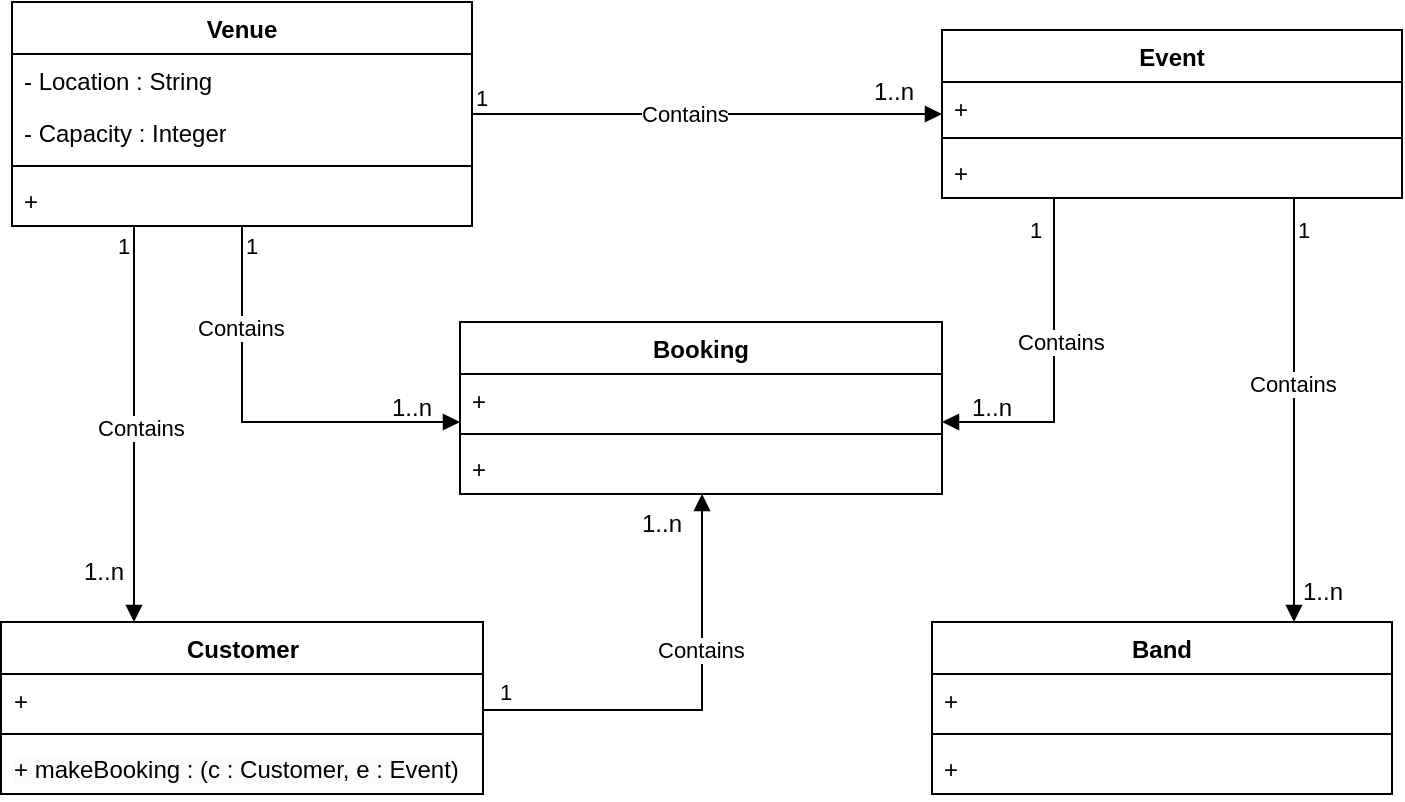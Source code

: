 <mxfile version="24.7.17">
  <diagram name="Class Diagram" id="esTnKoz81oXDHmwzc29A">
    <mxGraphModel dx="1176" dy="440" grid="1" gridSize="10" guides="1" tooltips="1" connect="1" arrows="1" fold="1" page="1" pageScale="1" pageWidth="827" pageHeight="1169" math="0" shadow="0">
      <root>
        <mxCell id="0" />
        <mxCell id="1" parent="0" />
        <mxCell id="AvpDcG7OvTTue4gCznlu-1" value="Venue" style="swimlane;fontStyle=1;align=center;verticalAlign=top;childLayout=stackLayout;horizontal=1;startSize=26;horizontalStack=0;resizeParent=1;resizeParentMax=0;resizeLast=0;collapsible=1;marginBottom=0;whiteSpace=wrap;html=1;" parent="1" vertex="1">
          <mxGeometry x="69" y="40" width="230" height="112" as="geometry" />
        </mxCell>
        <mxCell id="AvpDcG7OvTTue4gCznlu-2" value="- Location : String" style="text;strokeColor=none;fillColor=none;align=left;verticalAlign=top;spacingLeft=4;spacingRight=4;overflow=hidden;rotatable=0;points=[[0,0.5],[1,0.5]];portConstraint=eastwest;whiteSpace=wrap;html=1;" parent="AvpDcG7OvTTue4gCznlu-1" vertex="1">
          <mxGeometry y="26" width="230" height="26" as="geometry" />
        </mxCell>
        <mxCell id="AvpDcG7OvTTue4gCznlu-38" value="- Capacity : Integer" style="text;strokeColor=none;fillColor=none;align=left;verticalAlign=top;spacingLeft=4;spacingRight=4;overflow=hidden;rotatable=0;points=[[0,0.5],[1,0.5]];portConstraint=eastwest;whiteSpace=wrap;html=1;" parent="AvpDcG7OvTTue4gCznlu-1" vertex="1">
          <mxGeometry y="52" width="230" height="26" as="geometry" />
        </mxCell>
        <mxCell id="AvpDcG7OvTTue4gCznlu-3" value="" style="line;strokeWidth=1;fillColor=none;align=left;verticalAlign=middle;spacingTop=-1;spacingLeft=3;spacingRight=3;rotatable=0;labelPosition=right;points=[];portConstraint=eastwest;strokeColor=inherit;" parent="AvpDcG7OvTTue4gCznlu-1" vertex="1">
          <mxGeometry y="78" width="230" height="8" as="geometry" />
        </mxCell>
        <mxCell id="AvpDcG7OvTTue4gCznlu-4" value="+" style="text;strokeColor=none;fillColor=none;align=left;verticalAlign=top;spacingLeft=4;spacingRight=4;overflow=hidden;rotatable=0;points=[[0,0.5],[1,0.5]];portConstraint=eastwest;whiteSpace=wrap;html=1;" parent="AvpDcG7OvTTue4gCznlu-1" vertex="1">
          <mxGeometry y="86" width="230" height="26" as="geometry" />
        </mxCell>
        <mxCell id="AvpDcG7OvTTue4gCznlu-6" value="Event" style="swimlane;fontStyle=1;align=center;verticalAlign=top;childLayout=stackLayout;horizontal=1;startSize=26;horizontalStack=0;resizeParent=1;resizeParentMax=0;resizeLast=0;collapsible=1;marginBottom=0;whiteSpace=wrap;html=1;" parent="1" vertex="1">
          <mxGeometry x="534" y="54" width="230" height="84" as="geometry" />
        </mxCell>
        <mxCell id="AvpDcG7OvTTue4gCznlu-7" value="+" style="text;strokeColor=none;fillColor=none;align=left;verticalAlign=top;spacingLeft=4;spacingRight=4;overflow=hidden;rotatable=0;points=[[0,0.5],[1,0.5]];portConstraint=eastwest;whiteSpace=wrap;html=1;" parent="AvpDcG7OvTTue4gCznlu-6" vertex="1">
          <mxGeometry y="26" width="230" height="24" as="geometry" />
        </mxCell>
        <mxCell id="AvpDcG7OvTTue4gCznlu-8" value="" style="line;strokeWidth=1;fillColor=none;align=left;verticalAlign=middle;spacingTop=-1;spacingLeft=3;spacingRight=3;rotatable=0;labelPosition=right;points=[];portConstraint=eastwest;strokeColor=inherit;" parent="AvpDcG7OvTTue4gCznlu-6" vertex="1">
          <mxGeometry y="50" width="230" height="8" as="geometry" />
        </mxCell>
        <mxCell id="AvpDcG7OvTTue4gCznlu-9" value="+" style="text;strokeColor=none;fillColor=none;align=left;verticalAlign=top;spacingLeft=4;spacingRight=4;overflow=hidden;rotatable=0;points=[[0,0.5],[1,0.5]];portConstraint=eastwest;whiteSpace=wrap;html=1;" parent="AvpDcG7OvTTue4gCznlu-6" vertex="1">
          <mxGeometry y="58" width="230" height="26" as="geometry" />
        </mxCell>
        <mxCell id="AvpDcG7OvTTue4gCznlu-10" value="Customer" style="swimlane;fontStyle=1;align=center;verticalAlign=top;childLayout=stackLayout;horizontal=1;startSize=26;horizontalStack=0;resizeParent=1;resizeParentMax=0;resizeLast=0;collapsible=1;marginBottom=0;whiteSpace=wrap;html=1;" parent="1" vertex="1">
          <mxGeometry x="63.5" y="350" width="241" height="86" as="geometry" />
        </mxCell>
        <mxCell id="AvpDcG7OvTTue4gCznlu-11" value="+" style="text;strokeColor=none;fillColor=none;align=left;verticalAlign=top;spacingLeft=4;spacingRight=4;overflow=hidden;rotatable=0;points=[[0,0.5],[1,0.5]];portConstraint=eastwest;whiteSpace=wrap;html=1;" parent="AvpDcG7OvTTue4gCznlu-10" vertex="1">
          <mxGeometry y="26" width="241" height="26" as="geometry" />
        </mxCell>
        <mxCell id="AvpDcG7OvTTue4gCznlu-12" value="" style="line;strokeWidth=1;fillColor=none;align=left;verticalAlign=middle;spacingTop=-1;spacingLeft=3;spacingRight=3;rotatable=0;labelPosition=right;points=[];portConstraint=eastwest;strokeColor=inherit;" parent="AvpDcG7OvTTue4gCznlu-10" vertex="1">
          <mxGeometry y="52" width="241" height="8" as="geometry" />
        </mxCell>
        <mxCell id="AvpDcG7OvTTue4gCznlu-13" value="&lt;span style=&quot;color: rgb(0, 0, 0); font-family: Helvetica; font-size: 12px; font-style: normal; font-variant-ligatures: normal; font-variant-caps: normal; font-weight: 400; letter-spacing: normal; orphans: 2; text-align: left; text-indent: 0px; text-transform: none; widows: 2; word-spacing: 0px; -webkit-text-stroke-width: 0px; white-space: normal; background-color: rgb(251, 251, 251); text-decoration-thickness: initial; text-decoration-style: initial; text-decoration-color: initial; display: inline !important; float: none;&quot;&gt;+ makeBooking : (c : Customer, e : Event)&lt;/span&gt;" style="text;strokeColor=none;fillColor=none;align=left;verticalAlign=top;spacingLeft=4;spacingRight=4;overflow=hidden;rotatable=0;points=[[0,0.5],[1,0.5]];portConstraint=eastwest;whiteSpace=wrap;html=1;" parent="AvpDcG7OvTTue4gCznlu-10" vertex="1">
          <mxGeometry y="60" width="241" height="26" as="geometry" />
        </mxCell>
        <mxCell id="AvpDcG7OvTTue4gCznlu-14" value="Booking" style="swimlane;fontStyle=1;align=center;verticalAlign=top;childLayout=stackLayout;horizontal=1;startSize=26;horizontalStack=0;resizeParent=1;resizeParentMax=0;resizeLast=0;collapsible=1;marginBottom=0;whiteSpace=wrap;html=1;" parent="1" vertex="1">
          <mxGeometry x="293" y="200" width="241" height="86" as="geometry" />
        </mxCell>
        <mxCell id="AvpDcG7OvTTue4gCznlu-15" value="+" style="text;strokeColor=none;fillColor=none;align=left;verticalAlign=top;spacingLeft=4;spacingRight=4;overflow=hidden;rotatable=0;points=[[0,0.5],[1,0.5]];portConstraint=eastwest;whiteSpace=wrap;html=1;" parent="AvpDcG7OvTTue4gCznlu-14" vertex="1">
          <mxGeometry y="26" width="241" height="26" as="geometry" />
        </mxCell>
        <mxCell id="AvpDcG7OvTTue4gCznlu-16" value="" style="line;strokeWidth=1;fillColor=none;align=left;verticalAlign=middle;spacingTop=-1;spacingLeft=3;spacingRight=3;rotatable=0;labelPosition=right;points=[];portConstraint=eastwest;strokeColor=inherit;" parent="AvpDcG7OvTTue4gCznlu-14" vertex="1">
          <mxGeometry y="52" width="241" height="8" as="geometry" />
        </mxCell>
        <mxCell id="AvpDcG7OvTTue4gCznlu-17" value="+" style="text;strokeColor=none;fillColor=none;align=left;verticalAlign=top;spacingLeft=4;spacingRight=4;overflow=hidden;rotatable=0;points=[[0,0.5],[1,0.5]];portConstraint=eastwest;whiteSpace=wrap;html=1;" parent="AvpDcG7OvTTue4gCznlu-14" vertex="1">
          <mxGeometry y="60" width="241" height="26" as="geometry" />
        </mxCell>
        <mxCell id="AvpDcG7OvTTue4gCznlu-18" value="Band" style="swimlane;fontStyle=1;align=center;verticalAlign=top;childLayout=stackLayout;horizontal=1;startSize=26;horizontalStack=0;resizeParent=1;resizeParentMax=0;resizeLast=0;collapsible=1;marginBottom=0;whiteSpace=wrap;html=1;" parent="1" vertex="1">
          <mxGeometry x="529" y="350" width="230" height="86" as="geometry" />
        </mxCell>
        <mxCell id="AvpDcG7OvTTue4gCznlu-19" value="+&amp;nbsp;" style="text;strokeColor=none;fillColor=none;align=left;verticalAlign=top;spacingLeft=4;spacingRight=4;overflow=hidden;rotatable=0;points=[[0,0.5],[1,0.5]];portConstraint=eastwest;whiteSpace=wrap;html=1;" parent="AvpDcG7OvTTue4gCznlu-18" vertex="1">
          <mxGeometry y="26" width="230" height="26" as="geometry" />
        </mxCell>
        <mxCell id="AvpDcG7OvTTue4gCznlu-20" value="" style="line;strokeWidth=1;fillColor=none;align=left;verticalAlign=middle;spacingTop=-1;spacingLeft=3;spacingRight=3;rotatable=0;labelPosition=right;points=[];portConstraint=eastwest;strokeColor=inherit;" parent="AvpDcG7OvTTue4gCznlu-18" vertex="1">
          <mxGeometry y="52" width="230" height="8" as="geometry" />
        </mxCell>
        <mxCell id="AvpDcG7OvTTue4gCznlu-21" value="+" style="text;strokeColor=none;fillColor=none;align=left;verticalAlign=top;spacingLeft=4;spacingRight=4;overflow=hidden;rotatable=0;points=[[0,0.5],[1,0.5]];portConstraint=eastwest;whiteSpace=wrap;html=1;" parent="AvpDcG7OvTTue4gCznlu-18" vertex="1">
          <mxGeometry y="60" width="230" height="26" as="geometry" />
        </mxCell>
        <mxCell id="AvpDcG7OvTTue4gCznlu-24" value="Contains" style="endArrow=block;endFill=1;html=1;edgeStyle=orthogonalEdgeStyle;align=left;verticalAlign=top;rounded=0;" parent="1" source="AvpDcG7OvTTue4gCznlu-1" target="AvpDcG7OvTTue4gCznlu-6" edge="1">
          <mxGeometry x="-0.296" y="13" relative="1" as="geometry">
            <mxPoint x="320" y="100" as="sourcePoint" />
            <mxPoint x="480" y="100" as="targetPoint" />
            <mxPoint as="offset" />
          </mxGeometry>
        </mxCell>
        <mxCell id="AvpDcG7OvTTue4gCznlu-25" value="1" style="edgeLabel;resizable=0;html=1;align=left;verticalAlign=bottom;" parent="AvpDcG7OvTTue4gCznlu-24" connectable="0" vertex="1">
          <mxGeometry x="-1" relative="1" as="geometry" />
        </mxCell>
        <mxCell id="AvpDcG7OvTTue4gCznlu-26" value="1..n" style="text;strokeColor=none;align=center;fillColor=none;html=1;verticalAlign=middle;whiteSpace=wrap;rounded=0;" parent="1" vertex="1">
          <mxGeometry x="480" y="70" width="60" height="30" as="geometry" />
        </mxCell>
        <mxCell id="AvpDcG7OvTTue4gCznlu-28" value="Contains" style="endArrow=block;endFill=1;html=1;edgeStyle=orthogonalEdgeStyle;align=left;verticalAlign=top;rounded=0;" parent="1" source="AvpDcG7OvTTue4gCznlu-6" target="AvpDcG7OvTTue4gCznlu-18" edge="1">
          <mxGeometry x="-0.25" y="-24" relative="1" as="geometry">
            <mxPoint x="640" y="183" as="sourcePoint" />
            <mxPoint x="870" y="183" as="targetPoint" />
            <mxPoint as="offset" />
            <Array as="points">
              <mxPoint x="710" y="190" />
              <mxPoint x="710" y="190" />
            </Array>
          </mxGeometry>
        </mxCell>
        <mxCell id="AvpDcG7OvTTue4gCznlu-29" value="1" style="edgeLabel;resizable=0;html=1;align=left;verticalAlign=bottom;" parent="AvpDcG7OvTTue4gCznlu-28" connectable="0" vertex="1">
          <mxGeometry x="-1" relative="1" as="geometry">
            <mxPoint y="24" as="offset" />
          </mxGeometry>
        </mxCell>
        <mxCell id="AvpDcG7OvTTue4gCznlu-30" value="1..n" style="text;strokeColor=none;align=center;fillColor=none;html=1;verticalAlign=middle;whiteSpace=wrap;rounded=0;" parent="1" vertex="1">
          <mxGeometry x="699" y="320" width="51" height="30" as="geometry" />
        </mxCell>
        <mxCell id="AvpDcG7OvTTue4gCznlu-31" value="Contains" style="endArrow=block;endFill=1;html=1;edgeStyle=orthogonalEdgeStyle;align=left;verticalAlign=top;rounded=0;" parent="1" source="AvpDcG7OvTTue4gCznlu-6" target="AvpDcG7OvTTue4gCznlu-14" edge="1">
          <mxGeometry x="-0.299" y="-20" relative="1" as="geometry">
            <mxPoint x="350" y="160" as="sourcePoint" />
            <mxPoint x="460" y="120" as="targetPoint" />
            <mxPoint as="offset" />
            <Array as="points">
              <mxPoint x="590" y="250" />
            </Array>
          </mxGeometry>
        </mxCell>
        <mxCell id="AvpDcG7OvTTue4gCznlu-32" value="1" style="edgeLabel;resizable=0;html=1;align=left;verticalAlign=bottom;" parent="AvpDcG7OvTTue4gCznlu-31" connectable="0" vertex="1">
          <mxGeometry x="-1" relative="1" as="geometry">
            <mxPoint x="-14" y="24" as="offset" />
          </mxGeometry>
        </mxCell>
        <mxCell id="AvpDcG7OvTTue4gCznlu-33" value="1..n" style="text;strokeColor=none;align=center;fillColor=none;html=1;verticalAlign=middle;whiteSpace=wrap;rounded=0;" parent="1" vertex="1">
          <mxGeometry x="534" y="228" width="50" height="30" as="geometry" />
        </mxCell>
        <mxCell id="AvpDcG7OvTTue4gCznlu-34" value="Contains" style="endArrow=block;endFill=1;html=1;edgeStyle=orthogonalEdgeStyle;align=left;verticalAlign=top;rounded=0;" parent="1" source="AvpDcG7OvTTue4gCznlu-10" target="AvpDcG7OvTTue4gCznlu-14" edge="1">
          <mxGeometry x="0.411" y="24" relative="1" as="geometry">
            <mxPoint x="184" y="394" as="sourcePoint" />
            <mxPoint x="414" y="330" as="targetPoint" />
            <mxPoint y="1" as="offset" />
            <Array as="points">
              <mxPoint x="414" y="394" />
            </Array>
          </mxGeometry>
        </mxCell>
        <mxCell id="AvpDcG7OvTTue4gCznlu-35" value="1" style="edgeLabel;resizable=0;html=1;align=left;verticalAlign=bottom;" parent="AvpDcG7OvTTue4gCznlu-34" connectable="0" vertex="1">
          <mxGeometry x="-1" relative="1" as="geometry">
            <mxPoint x="6" y="-1" as="offset" />
          </mxGeometry>
        </mxCell>
        <mxCell id="AvpDcG7OvTTue4gCznlu-36" value="1..n" style="text;strokeColor=none;align=center;fillColor=none;html=1;verticalAlign=middle;whiteSpace=wrap;rounded=0;" parent="1" vertex="1">
          <mxGeometry x="374" y="286" width="40" height="30" as="geometry" />
        </mxCell>
        <mxCell id="AvpDcG7OvTTue4gCznlu-39" value="Contains" style="endArrow=block;endFill=1;html=1;edgeStyle=orthogonalEdgeStyle;align=left;verticalAlign=top;rounded=0;" parent="1" source="AvpDcG7OvTTue4gCznlu-1" target="AvpDcG7OvTTue4gCznlu-14" edge="1">
          <mxGeometry x="-0.633" y="-24" relative="1" as="geometry">
            <mxPoint x="58" y="206" as="sourcePoint" />
            <mxPoint x="288" y="180" as="targetPoint" />
            <mxPoint as="offset" />
            <Array as="points">
              <mxPoint x="184" y="250" />
            </Array>
          </mxGeometry>
        </mxCell>
        <mxCell id="AvpDcG7OvTTue4gCznlu-40" value="1" style="edgeLabel;resizable=0;html=1;align=left;verticalAlign=bottom;" parent="AvpDcG7OvTTue4gCznlu-39" connectable="0" vertex="1">
          <mxGeometry x="-1" relative="1" as="geometry">
            <mxPoint y="18" as="offset" />
          </mxGeometry>
        </mxCell>
        <mxCell id="AvpDcG7OvTTue4gCznlu-41" value="1..n" style="text;strokeColor=none;align=center;fillColor=none;html=1;verticalAlign=middle;whiteSpace=wrap;rounded=0;" parent="1" vertex="1">
          <mxGeometry x="239" y="228" width="60" height="30" as="geometry" />
        </mxCell>
        <mxCell id="AvpDcG7OvTTue4gCznlu-43" value="Contains" style="endArrow=block;endFill=1;html=1;edgeStyle=orthogonalEdgeStyle;align=left;verticalAlign=top;rounded=0;" parent="1" source="AvpDcG7OvTTue4gCznlu-1" target="AvpDcG7OvTTue4gCznlu-10" edge="1">
          <mxGeometry x="-0.111" y="-20" relative="1" as="geometry">
            <mxPoint x="153.75" y="236" as="sourcePoint" />
            <mxPoint x="383.75" y="210" as="targetPoint" />
            <mxPoint as="offset" />
            <Array as="points">
              <mxPoint x="130" y="250" />
              <mxPoint x="130" y="250" />
            </Array>
          </mxGeometry>
        </mxCell>
        <mxCell id="AvpDcG7OvTTue4gCznlu-44" value="1" style="edgeLabel;resizable=0;html=1;align=left;verticalAlign=bottom;" parent="AvpDcG7OvTTue4gCznlu-43" connectable="0" vertex="1">
          <mxGeometry x="-1" relative="1" as="geometry">
            <mxPoint x="-10" y="18" as="offset" />
          </mxGeometry>
        </mxCell>
        <mxCell id="AvpDcG7OvTTue4gCznlu-45" value="1..n" style="text;strokeColor=none;align=center;fillColor=none;html=1;verticalAlign=middle;whiteSpace=wrap;rounded=0;" parent="1" vertex="1">
          <mxGeometry x="100" y="310" width="30" height="30" as="geometry" />
        </mxCell>
      </root>
    </mxGraphModel>
  </diagram>
</mxfile>
